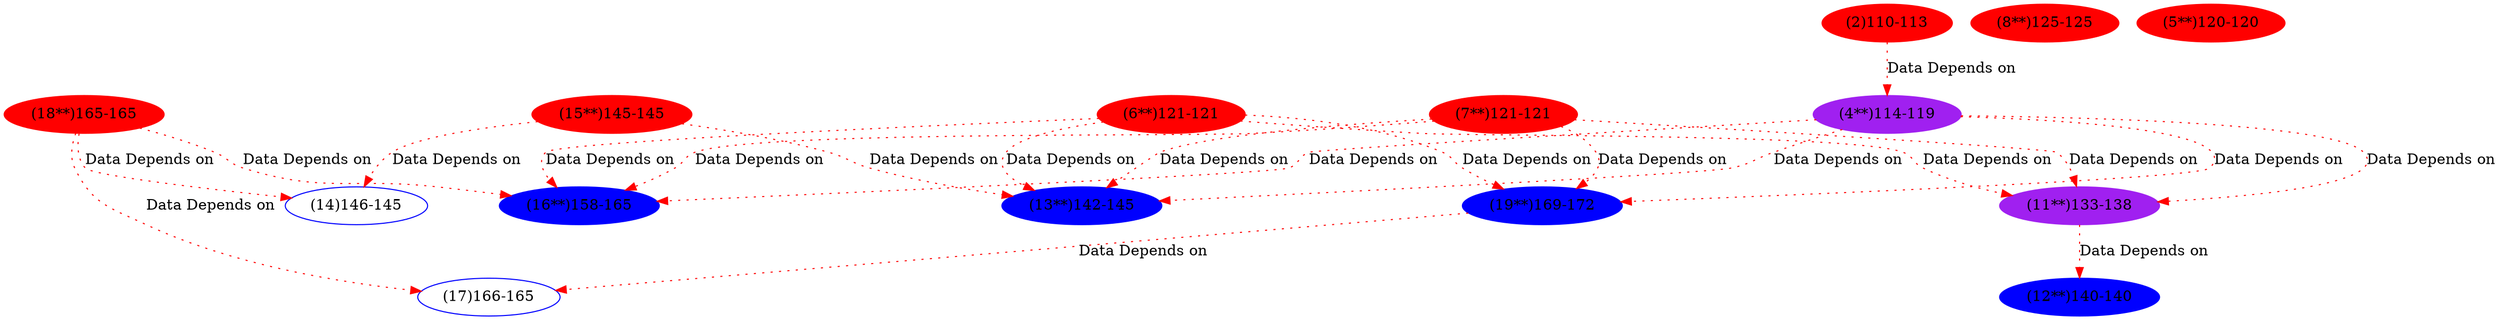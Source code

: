 digraph "" { 
11[ label="(11**)133-138",color=purple,style=filled];
11[ label="(11**)133-138",color=purple,style=filled];
11[ label="(11**)133-138",color=purple,style=filled];
12[ label="(12**)140-140",color=blue,style=filled];
13[ label="(13**)142-145",color=blue,style=filled];
13[ label="(13**)142-145",color=blue,style=filled];
11[ label="(11**)133-138",color=purple,style=filled];
11[ label="(11**)133-138",color=purple,style=filled];
11[ label="(11**)133-138",color=purple,style=filled];
16[ label="(16**)158-165",color=blue,style=filled];
16[ label="(16**)158-165",color=blue,style=filled];
13[ label="(13**)142-145",color=blue,style=filled];
13[ label="(13**)142-145",color=blue,style=filled];
15[ label="(15**)145-145",color=red,style=filled];
19[ label="(19**)169-172",color=blue,style=filled];
19[ label="(19**)169-172",color=blue,style=filled];
19[ label="(19**)169-172",color=blue,style=filled];
19[ label="(19**)169-172",color=blue,style=filled];
16[ label="(16**)158-165",color=blue,style=filled];
2[ label="(2)110-113",color=red,style=filled];
16[ label="(16**)158-165",color=blue,style=filled];
2[ label="(2)110-113",color=red,style=filled];
16[ label="(16**)158-165",color=blue,style=filled];
16[ label="(16**)158-165",color=blue,style=filled];
16[ label="(16**)158-165",color=blue,style=filled];
18[ label="(18**)165-165",color=red,style=filled];
16[ label="(16**)158-165",color=blue,style=filled];
4[ label="(4**)114-119",color=purple,style=filled];
4[ label="(4**)114-119",color=purple,style=filled];
4[ label="(4**)114-119",color=purple,style=filled];
4[ label="(4**)114-119",color=purple,style=filled];
4[ label="(4**)114-119",color=purple,style=filled];
4[ label="(4**)114-119",color=purple,style=filled];
2[ label="(2)110-113",color=red,style=filled];
2[ label="(2)110-113",color=red,style=filled];
8[ label="(8**)125-125",color=red,style=filled];
6[ label="(6**)121-121",color=red,style=filled];
7[ label="(7**)121-121",color=red,style=filled];
5[ label="(5**)120-120",color=red,style=filled];
2->4[ color="red" label="Data Depends on" style = dotted ];
17[ label="(17)166-165",color=blue];
19->17[ color="red" label="Data Depends on" style = dotted ];
18->17[ color="red" label="Data Depends on" style = dotted ];
18->16[ color="red" label="Data Depends on" style = dotted ];
14[ label="(14)146-145",color=blue];
18->14[ color="red" label="Data Depends on" style = dotted ];
4->11[ color="red" label="Data Depends on" style = dotted ];
4->16[ color="red" label="Data Depends on" style = dotted ];
4->19[ color="red" label="Data Depends on" style = dotted ];
4->13[ color="red" label="Data Depends on" style = dotted ];
6->19[ color="red" label="Data Depends on" style = dotted ];
6->16[ color="red" label="Data Depends on" style = dotted ];
6->11[ color="red" label="Data Depends on" style = dotted ];
6->13[ color="red" label="Data Depends on" style = dotted ];
7->13[ color="red" label="Data Depends on" style = dotted ];
7->19[ color="red" label="Data Depends on" style = dotted ];
7->11[ color="red" label="Data Depends on" style = dotted ];
7->16[ color="red" label="Data Depends on" style = dotted ];
11->12[ color="red" label="Data Depends on" style = dotted ];
15->14[ color="red" label="Data Depends on" style = dotted ];
15->13[ color="red" label="Data Depends on" style = dotted ];
}